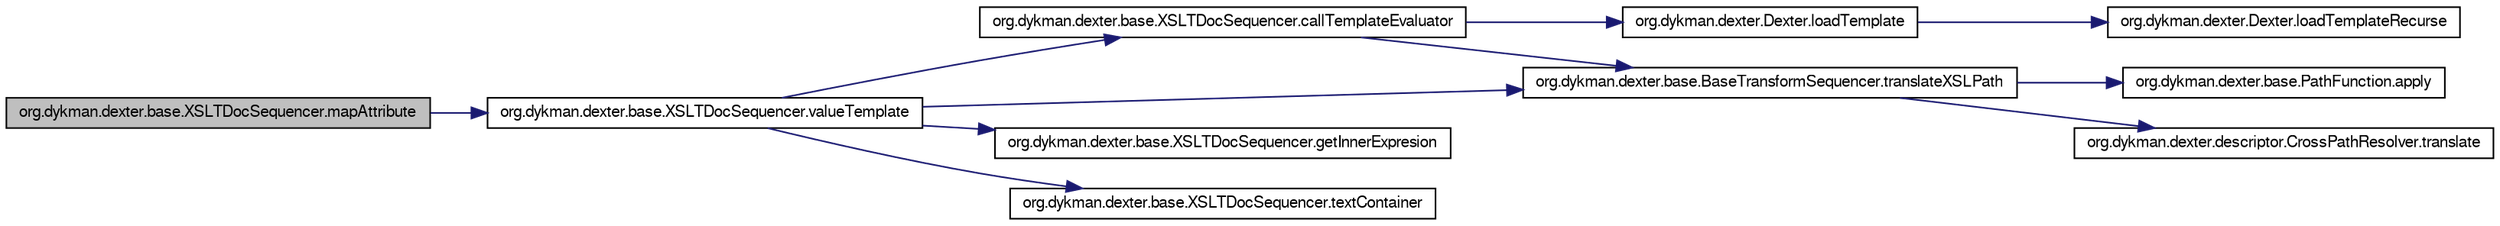 digraph G
{
  bgcolor="transparent";
  edge [fontname="FreeSans",fontsize=10,labelfontname="FreeSans",labelfontsize=10];
  node [fontname="FreeSans",fontsize=10,shape=record];
  rankdir=LR;
  Node1 [label="org.dykman.dexter.base.XSLTDocSequencer.mapAttribute",height=0.2,width=0.4,color="black", fillcolor="grey75", style="filled" fontcolor="black"];
  Node1 -> Node2 [color="midnightblue",fontsize=10,style="solid",fontname="FreeSans"];
  Node2 [label="org.dykman.dexter.base.XSLTDocSequencer.valueTemplate",height=0.2,width=0.4,color="black",URL="$classorg_1_1dykman_1_1dexter_1_1base_1_1XSLTDocSequencer.html#421c6058683bc52c84ca7b9ff8c16f06"];
  Node2 -> Node3 [color="midnightblue",fontsize=10,style="solid",fontname="FreeSans"];
  Node3 [label="org.dykman.dexter.base.XSLTDocSequencer.callTemplateEvaluator",height=0.2,width=0.4,color="black",URL="$classorg_1_1dykman_1_1dexter_1_1base_1_1XSLTDocSequencer.html#560b4a553b0b7867576661b904d2ce80"];
  Node3 -> Node4 [color="midnightblue",fontsize=10,style="solid",fontname="FreeSans"];
  Node4 [label="org.dykman.dexter.Dexter.loadTemplate",height=0.2,width=0.4,color="black",URL="$classorg_1_1dykman_1_1dexter_1_1Dexter.html#3ae64faa9563b902170100c16153216c"];
  Node4 -> Node5 [color="midnightblue",fontsize=10,style="solid",fontname="FreeSans"];
  Node5 [label="org.dykman.dexter.Dexter.loadTemplateRecurse",height=0.2,width=0.4,color="black",URL="$classorg_1_1dykman_1_1dexter_1_1Dexter.html#99f76f85fb7c3e1b5a2cc10e9c882b21"];
  Node3 -> Node6 [color="midnightblue",fontsize=10,style="solid",fontname="FreeSans"];
  Node6 [label="org.dykman.dexter.base.BaseTransformSequencer.translateXSLPath",height=0.2,width=0.4,color="black",URL="$classorg_1_1dykman_1_1dexter_1_1base_1_1BaseTransformSequencer.html#efea3a8dd0847834a7e07f5cedfb2ea1"];
  Node6 -> Node7 [color="midnightblue",fontsize=10,style="solid",fontname="FreeSans"];
  Node7 [label="org.dykman.dexter.base.PathFunction.apply",height=0.2,width=0.4,color="black",URL="$interfaceorg_1_1dykman_1_1dexter_1_1base_1_1PathFunction.html#f21e7d1f725e0daf064300c0bd3c733a"];
  Node6 -> Node8 [color="midnightblue",fontsize=10,style="solid",fontname="FreeSans"];
  Node8 [label="org.dykman.dexter.descriptor.CrossPathResolver.translate",height=0.2,width=0.4,color="black",URL="$classorg_1_1dykman_1_1dexter_1_1descriptor_1_1CrossPathResolver.html#cd0d7b7c32ee7a27260913c163cb35c7"];
  Node2 -> Node9 [color="midnightblue",fontsize=10,style="solid",fontname="FreeSans"];
  Node9 [label="org.dykman.dexter.base.XSLTDocSequencer.getInnerExpresion",height=0.2,width=0.4,color="black",URL="$classorg_1_1dykman_1_1dexter_1_1base_1_1XSLTDocSequencer.html#7aa7c83c0e15ded9a22770c7931faa18"];
  Node2 -> Node10 [color="midnightblue",fontsize=10,style="solid",fontname="FreeSans"];
  Node10 [label="org.dykman.dexter.base.XSLTDocSequencer.textContainer",height=0.2,width=0.4,color="black",URL="$classorg_1_1dykman_1_1dexter_1_1base_1_1XSLTDocSequencer.html#0757c06b99bfaafb0d8391087ceaeceb"];
  Node2 -> Node6 [color="midnightblue",fontsize=10,style="solid",fontname="FreeSans"];
}

